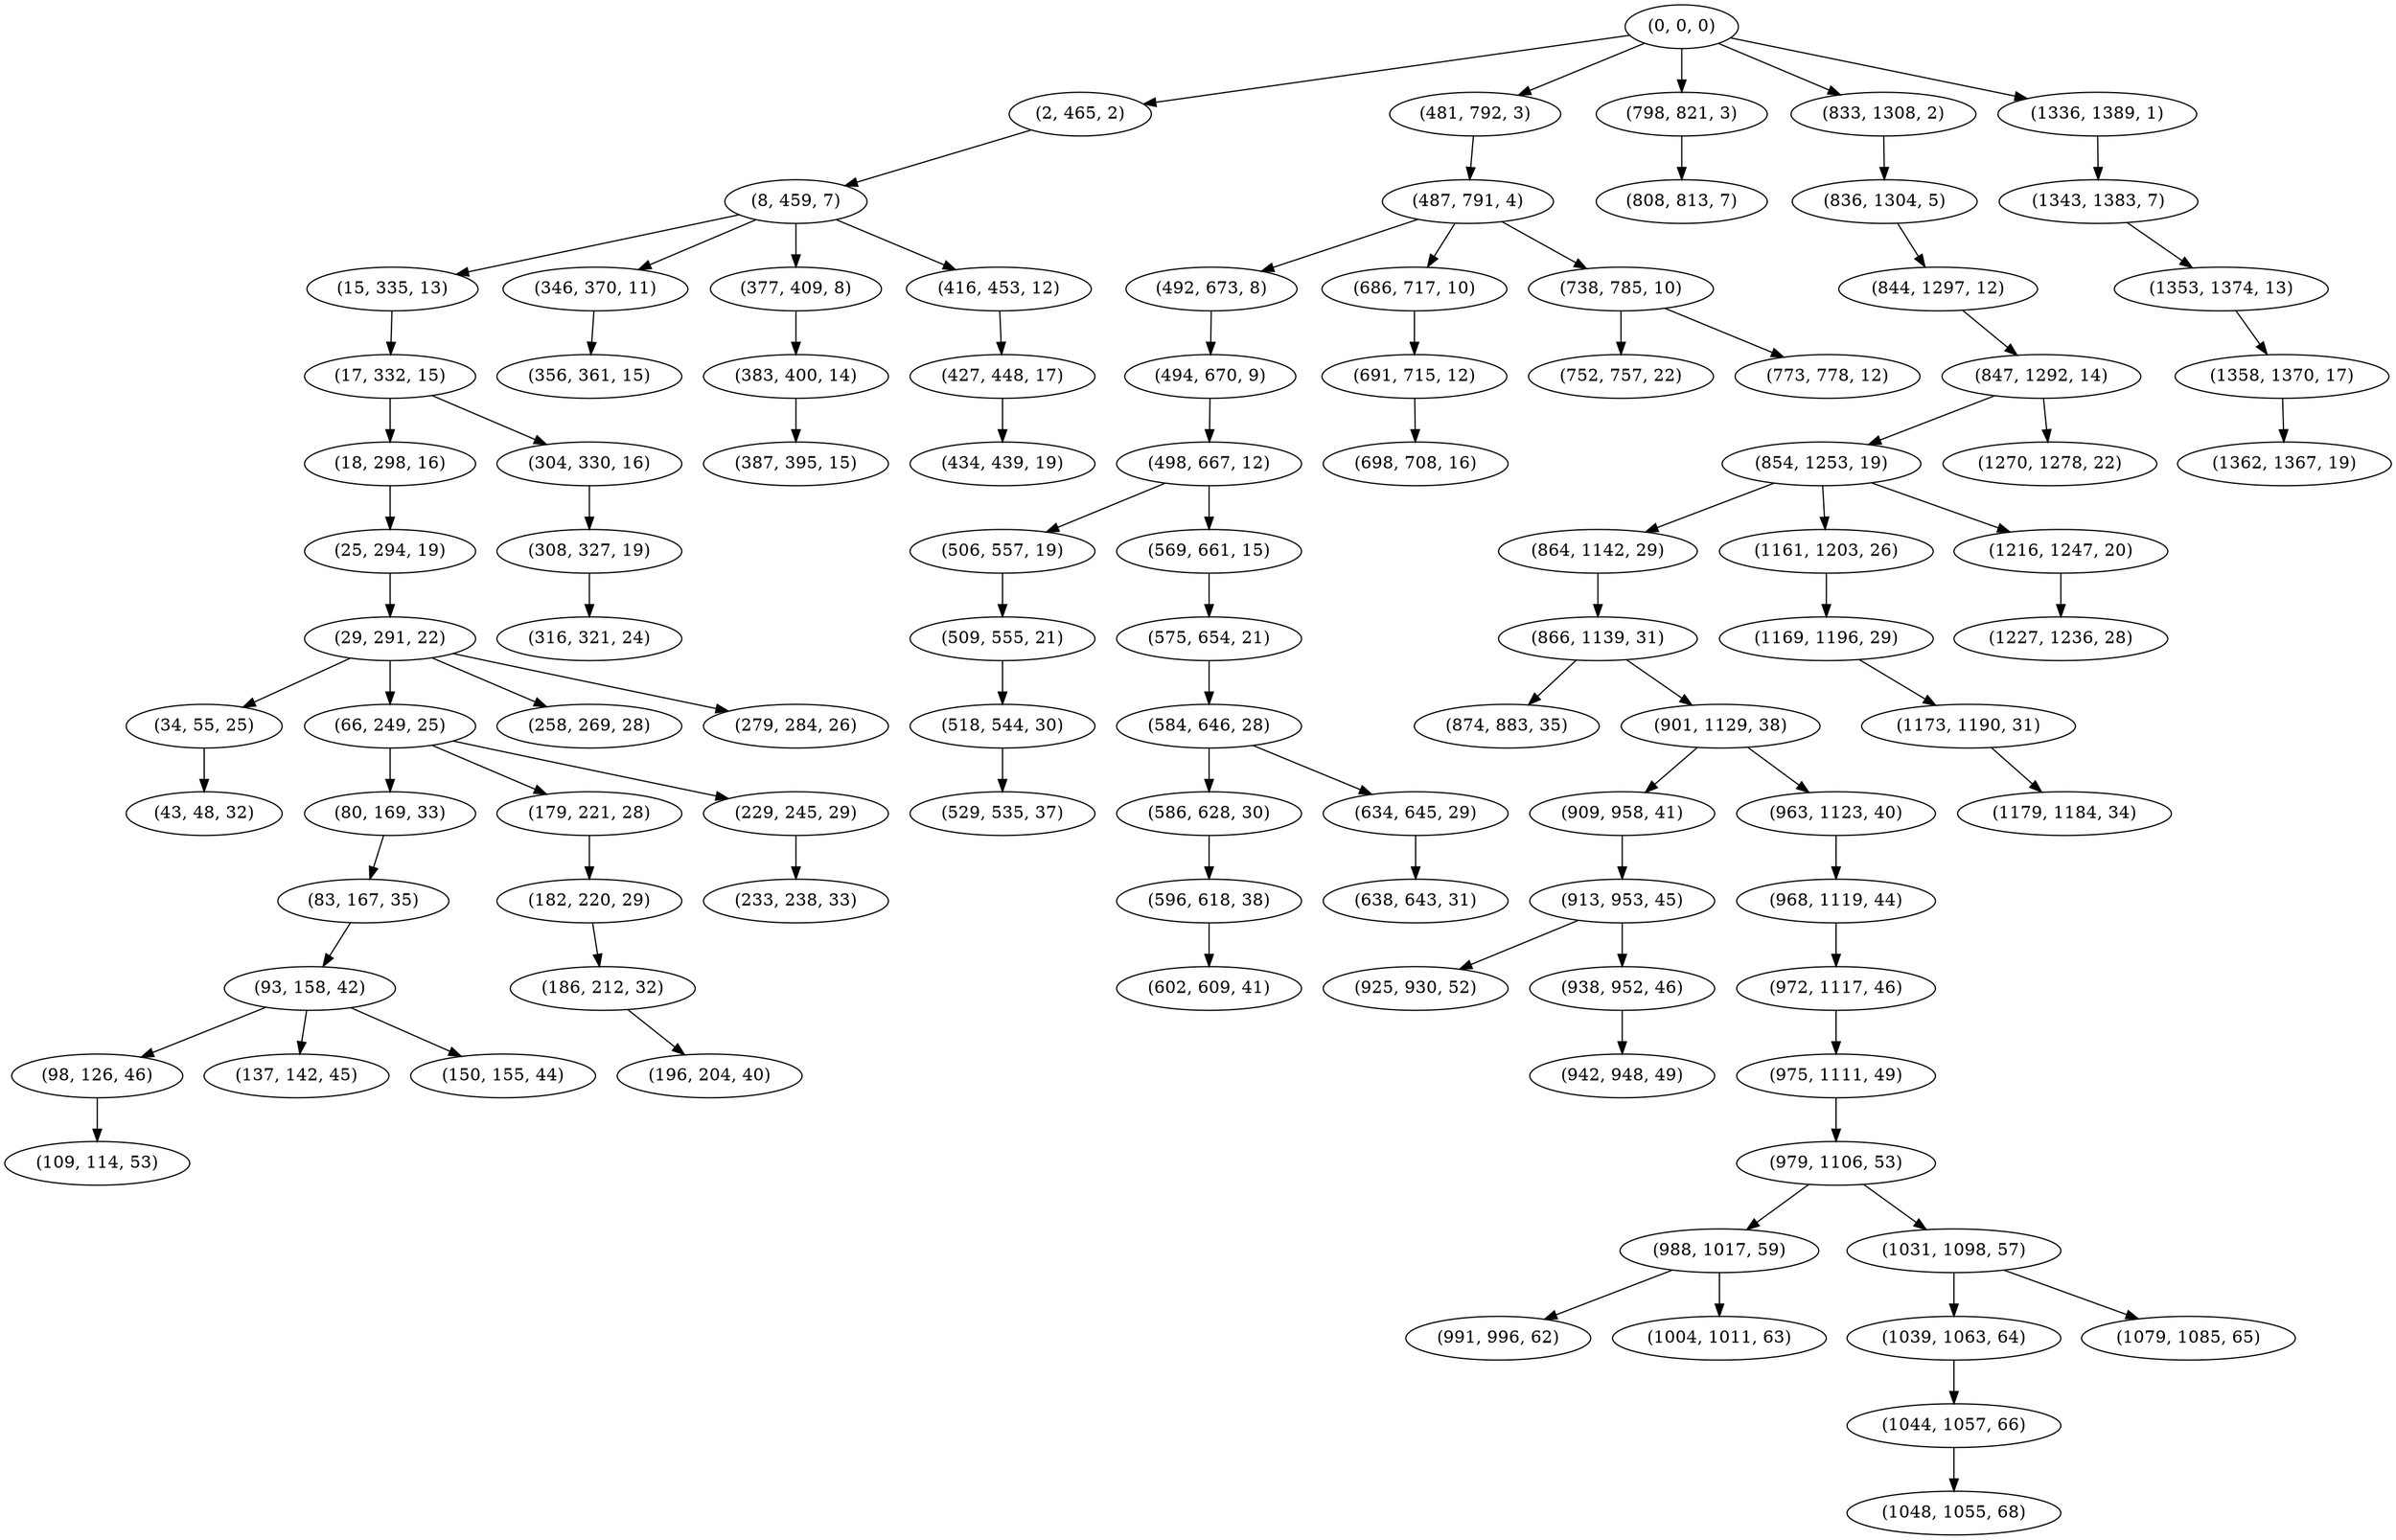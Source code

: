 digraph tree {
    "(0, 0, 0)";
    "(2, 465, 2)";
    "(8, 459, 7)";
    "(15, 335, 13)";
    "(17, 332, 15)";
    "(18, 298, 16)";
    "(25, 294, 19)";
    "(29, 291, 22)";
    "(34, 55, 25)";
    "(43, 48, 32)";
    "(66, 249, 25)";
    "(80, 169, 33)";
    "(83, 167, 35)";
    "(93, 158, 42)";
    "(98, 126, 46)";
    "(109, 114, 53)";
    "(137, 142, 45)";
    "(150, 155, 44)";
    "(179, 221, 28)";
    "(182, 220, 29)";
    "(186, 212, 32)";
    "(196, 204, 40)";
    "(229, 245, 29)";
    "(233, 238, 33)";
    "(258, 269, 28)";
    "(279, 284, 26)";
    "(304, 330, 16)";
    "(308, 327, 19)";
    "(316, 321, 24)";
    "(346, 370, 11)";
    "(356, 361, 15)";
    "(377, 409, 8)";
    "(383, 400, 14)";
    "(387, 395, 15)";
    "(416, 453, 12)";
    "(427, 448, 17)";
    "(434, 439, 19)";
    "(481, 792, 3)";
    "(487, 791, 4)";
    "(492, 673, 8)";
    "(494, 670, 9)";
    "(498, 667, 12)";
    "(506, 557, 19)";
    "(509, 555, 21)";
    "(518, 544, 30)";
    "(529, 535, 37)";
    "(569, 661, 15)";
    "(575, 654, 21)";
    "(584, 646, 28)";
    "(586, 628, 30)";
    "(596, 618, 38)";
    "(602, 609, 41)";
    "(634, 645, 29)";
    "(638, 643, 31)";
    "(686, 717, 10)";
    "(691, 715, 12)";
    "(698, 708, 16)";
    "(738, 785, 10)";
    "(752, 757, 22)";
    "(773, 778, 12)";
    "(798, 821, 3)";
    "(808, 813, 7)";
    "(833, 1308, 2)";
    "(836, 1304, 5)";
    "(844, 1297, 12)";
    "(847, 1292, 14)";
    "(854, 1253, 19)";
    "(864, 1142, 29)";
    "(866, 1139, 31)";
    "(874, 883, 35)";
    "(901, 1129, 38)";
    "(909, 958, 41)";
    "(913, 953, 45)";
    "(925, 930, 52)";
    "(938, 952, 46)";
    "(942, 948, 49)";
    "(963, 1123, 40)";
    "(968, 1119, 44)";
    "(972, 1117, 46)";
    "(975, 1111, 49)";
    "(979, 1106, 53)";
    "(988, 1017, 59)";
    "(991, 996, 62)";
    "(1004, 1011, 63)";
    "(1031, 1098, 57)";
    "(1039, 1063, 64)";
    "(1044, 1057, 66)";
    "(1048, 1055, 68)";
    "(1079, 1085, 65)";
    "(1161, 1203, 26)";
    "(1169, 1196, 29)";
    "(1173, 1190, 31)";
    "(1179, 1184, 34)";
    "(1216, 1247, 20)";
    "(1227, 1236, 28)";
    "(1270, 1278, 22)";
    "(1336, 1389, 1)";
    "(1343, 1383, 7)";
    "(1353, 1374, 13)";
    "(1358, 1370, 17)";
    "(1362, 1367, 19)";
    "(0, 0, 0)" -> "(2, 465, 2)";
    "(0, 0, 0)" -> "(481, 792, 3)";
    "(0, 0, 0)" -> "(798, 821, 3)";
    "(0, 0, 0)" -> "(833, 1308, 2)";
    "(0, 0, 0)" -> "(1336, 1389, 1)";
    "(2, 465, 2)" -> "(8, 459, 7)";
    "(8, 459, 7)" -> "(15, 335, 13)";
    "(8, 459, 7)" -> "(346, 370, 11)";
    "(8, 459, 7)" -> "(377, 409, 8)";
    "(8, 459, 7)" -> "(416, 453, 12)";
    "(15, 335, 13)" -> "(17, 332, 15)";
    "(17, 332, 15)" -> "(18, 298, 16)";
    "(17, 332, 15)" -> "(304, 330, 16)";
    "(18, 298, 16)" -> "(25, 294, 19)";
    "(25, 294, 19)" -> "(29, 291, 22)";
    "(29, 291, 22)" -> "(34, 55, 25)";
    "(29, 291, 22)" -> "(66, 249, 25)";
    "(29, 291, 22)" -> "(258, 269, 28)";
    "(29, 291, 22)" -> "(279, 284, 26)";
    "(34, 55, 25)" -> "(43, 48, 32)";
    "(66, 249, 25)" -> "(80, 169, 33)";
    "(66, 249, 25)" -> "(179, 221, 28)";
    "(66, 249, 25)" -> "(229, 245, 29)";
    "(80, 169, 33)" -> "(83, 167, 35)";
    "(83, 167, 35)" -> "(93, 158, 42)";
    "(93, 158, 42)" -> "(98, 126, 46)";
    "(93, 158, 42)" -> "(137, 142, 45)";
    "(93, 158, 42)" -> "(150, 155, 44)";
    "(98, 126, 46)" -> "(109, 114, 53)";
    "(179, 221, 28)" -> "(182, 220, 29)";
    "(182, 220, 29)" -> "(186, 212, 32)";
    "(186, 212, 32)" -> "(196, 204, 40)";
    "(229, 245, 29)" -> "(233, 238, 33)";
    "(304, 330, 16)" -> "(308, 327, 19)";
    "(308, 327, 19)" -> "(316, 321, 24)";
    "(346, 370, 11)" -> "(356, 361, 15)";
    "(377, 409, 8)" -> "(383, 400, 14)";
    "(383, 400, 14)" -> "(387, 395, 15)";
    "(416, 453, 12)" -> "(427, 448, 17)";
    "(427, 448, 17)" -> "(434, 439, 19)";
    "(481, 792, 3)" -> "(487, 791, 4)";
    "(487, 791, 4)" -> "(492, 673, 8)";
    "(487, 791, 4)" -> "(686, 717, 10)";
    "(487, 791, 4)" -> "(738, 785, 10)";
    "(492, 673, 8)" -> "(494, 670, 9)";
    "(494, 670, 9)" -> "(498, 667, 12)";
    "(498, 667, 12)" -> "(506, 557, 19)";
    "(498, 667, 12)" -> "(569, 661, 15)";
    "(506, 557, 19)" -> "(509, 555, 21)";
    "(509, 555, 21)" -> "(518, 544, 30)";
    "(518, 544, 30)" -> "(529, 535, 37)";
    "(569, 661, 15)" -> "(575, 654, 21)";
    "(575, 654, 21)" -> "(584, 646, 28)";
    "(584, 646, 28)" -> "(586, 628, 30)";
    "(584, 646, 28)" -> "(634, 645, 29)";
    "(586, 628, 30)" -> "(596, 618, 38)";
    "(596, 618, 38)" -> "(602, 609, 41)";
    "(634, 645, 29)" -> "(638, 643, 31)";
    "(686, 717, 10)" -> "(691, 715, 12)";
    "(691, 715, 12)" -> "(698, 708, 16)";
    "(738, 785, 10)" -> "(752, 757, 22)";
    "(738, 785, 10)" -> "(773, 778, 12)";
    "(798, 821, 3)" -> "(808, 813, 7)";
    "(833, 1308, 2)" -> "(836, 1304, 5)";
    "(836, 1304, 5)" -> "(844, 1297, 12)";
    "(844, 1297, 12)" -> "(847, 1292, 14)";
    "(847, 1292, 14)" -> "(854, 1253, 19)";
    "(847, 1292, 14)" -> "(1270, 1278, 22)";
    "(854, 1253, 19)" -> "(864, 1142, 29)";
    "(854, 1253, 19)" -> "(1161, 1203, 26)";
    "(854, 1253, 19)" -> "(1216, 1247, 20)";
    "(864, 1142, 29)" -> "(866, 1139, 31)";
    "(866, 1139, 31)" -> "(874, 883, 35)";
    "(866, 1139, 31)" -> "(901, 1129, 38)";
    "(901, 1129, 38)" -> "(909, 958, 41)";
    "(901, 1129, 38)" -> "(963, 1123, 40)";
    "(909, 958, 41)" -> "(913, 953, 45)";
    "(913, 953, 45)" -> "(925, 930, 52)";
    "(913, 953, 45)" -> "(938, 952, 46)";
    "(938, 952, 46)" -> "(942, 948, 49)";
    "(963, 1123, 40)" -> "(968, 1119, 44)";
    "(968, 1119, 44)" -> "(972, 1117, 46)";
    "(972, 1117, 46)" -> "(975, 1111, 49)";
    "(975, 1111, 49)" -> "(979, 1106, 53)";
    "(979, 1106, 53)" -> "(988, 1017, 59)";
    "(979, 1106, 53)" -> "(1031, 1098, 57)";
    "(988, 1017, 59)" -> "(991, 996, 62)";
    "(988, 1017, 59)" -> "(1004, 1011, 63)";
    "(1031, 1098, 57)" -> "(1039, 1063, 64)";
    "(1031, 1098, 57)" -> "(1079, 1085, 65)";
    "(1039, 1063, 64)" -> "(1044, 1057, 66)";
    "(1044, 1057, 66)" -> "(1048, 1055, 68)";
    "(1161, 1203, 26)" -> "(1169, 1196, 29)";
    "(1169, 1196, 29)" -> "(1173, 1190, 31)";
    "(1173, 1190, 31)" -> "(1179, 1184, 34)";
    "(1216, 1247, 20)" -> "(1227, 1236, 28)";
    "(1336, 1389, 1)" -> "(1343, 1383, 7)";
    "(1343, 1383, 7)" -> "(1353, 1374, 13)";
    "(1353, 1374, 13)" -> "(1358, 1370, 17)";
    "(1358, 1370, 17)" -> "(1362, 1367, 19)";
}
